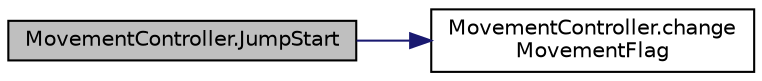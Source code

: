 digraph "MovementController.JumpStart"
{
 // INTERACTIVE_SVG=YES
 // LATEX_PDF_SIZE
  edge [fontname="Helvetica",fontsize="10",labelfontname="Helvetica",labelfontsize="10"];
  node [fontname="Helvetica",fontsize="10",shape=record];
  rankdir="LR";
  Node1 [label="MovementController.JumpStart",height=0.2,width=0.4,color="black", fillcolor="grey75", style="filled", fontcolor="black",tooltip=" "];
  Node1 -> Node2 [color="midnightblue",fontsize="10",style="solid",fontname="Helvetica"];
  Node2 [label="MovementController.change\lMovementFlag",height=0.2,width=0.4,color="black", fillcolor="white", style="filled",URL="$class_movement_controller.html#a2f34c747c9e6c68c194a7c2162293227",tooltip=" "];
}
